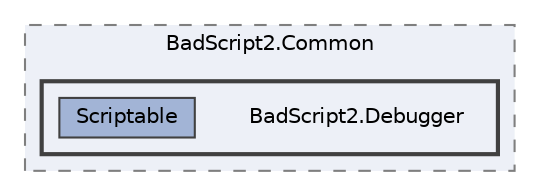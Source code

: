 digraph "src/BadScript2.Common/BadScript2.Debugger"
{
 // LATEX_PDF_SIZE
  bgcolor="transparent";
  edge [fontname=Helvetica,fontsize=10,labelfontname=Helvetica,labelfontsize=10];
  node [fontname=Helvetica,fontsize=10,shape=box,height=0.2,width=0.4];
  compound=true
  subgraph clusterdir_34ee47b9c46f9fcb00928672e0609e64 {
    graph [ bgcolor="#edf0f7", pencolor="grey50", label="BadScript2.Common", fontname=Helvetica,fontsize=10 style="filled,dashed", URL="dir_34ee47b9c46f9fcb00928672e0609e64.html",tooltip=""]
  subgraph clusterdir_00fc7299684b178bb503a256c06d3bb2 {
    graph [ bgcolor="#edf0f7", pencolor="grey25", label="", fontname=Helvetica,fontsize=10 style="filled,bold", URL="dir_00fc7299684b178bb503a256c06d3bb2.html",tooltip=""]
    dir_00fc7299684b178bb503a256c06d3bb2 [shape=plaintext, label="BadScript2.Debugger"];
  dir_188b18d8316520d62660daa7e9bd38a5 [label="Scriptable", fillcolor="#a2b4d6", color="grey25", style="filled", URL="dir_188b18d8316520d62660daa7e9bd38a5.html",tooltip=""];
  }
  }
}
